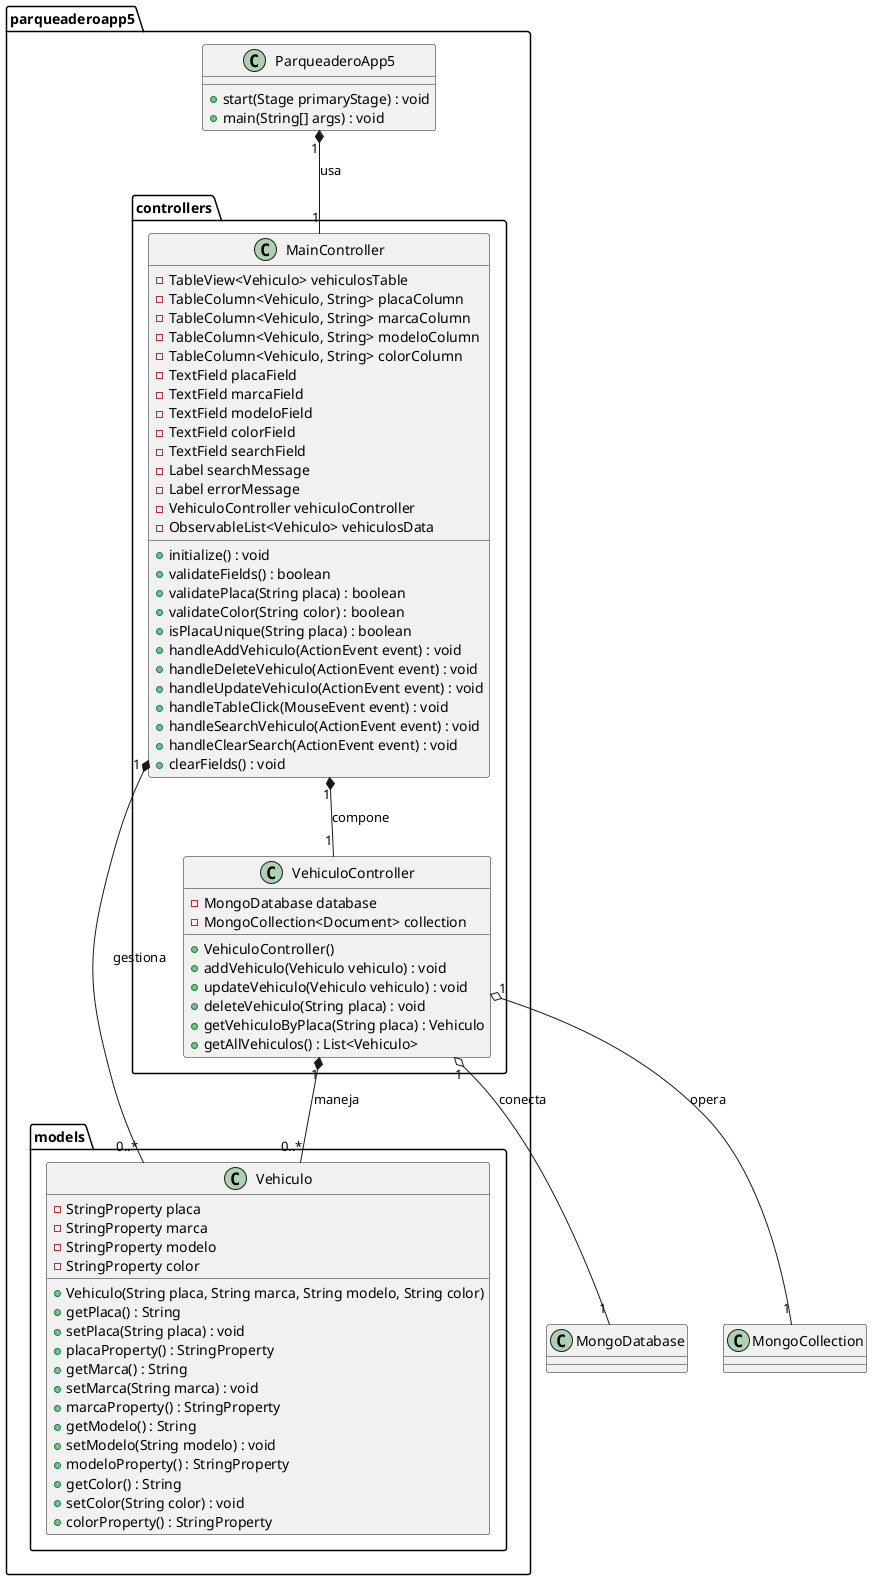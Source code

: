@startuml
package parqueaderoapp5 {

    class ParqueaderoApp5 {
        +start(Stage primaryStage) : void
        +main(String[] args) : void
    }

    package controllers {
        class MainController {
            -TableView<Vehiculo> vehiculosTable
            -TableColumn<Vehiculo, String> placaColumn
            -TableColumn<Vehiculo, String> marcaColumn
            -TableColumn<Vehiculo, String> modeloColumn
            -TableColumn<Vehiculo, String> colorColumn
            -TextField placaField
            -TextField marcaField
            -TextField modeloField
            -TextField colorField
            -TextField searchField
            -Label searchMessage
            -Label errorMessage
            -VehiculoController vehiculoController
            -ObservableList<Vehiculo> vehiculosData

            +initialize() : void
            +validateFields() : boolean
            +validatePlaca(String placa) : boolean
            +validateColor(String color) : boolean
            +isPlacaUnique(String placa) : boolean
            +handleAddVehiculo(ActionEvent event) : void
            +handleDeleteVehiculo(ActionEvent event) : void
            +handleUpdateVehiculo(ActionEvent event) : void
            +handleTableClick(MouseEvent event) : void
            +handleSearchVehiculo(ActionEvent event) : void
            +handleClearSearch(ActionEvent event) : void
            +clearFields() : void
        }

        class VehiculoController {
            -MongoDatabase database
            -MongoCollection<Document> collection

            +VehiculoController()
            +addVehiculo(Vehiculo vehiculo) : void
            +updateVehiculo(Vehiculo vehiculo) : void
            +deleteVehiculo(String placa) : void
            +getVehiculoByPlaca(String placa) : Vehiculo
            +getAllVehiculos() : List<Vehiculo>
        }
    }

    package models {
        class Vehiculo {
            -StringProperty placa
            -StringProperty marca
            -StringProperty modelo
            -StringProperty color

            +Vehiculo(String placa, String marca, String modelo, String color)
            +getPlaca() : String
            +setPlaca(String placa) : void
            +placaProperty() : StringProperty
            +getMarca() : String
            +setMarca(String marca) : void
            +marcaProperty() : StringProperty
            +getModelo() : String
            +setModelo(String modelo) : void
            +modeloProperty() : StringProperty
            +getColor() : String
            +setColor(String color) : void
            +colorProperty() : StringProperty
        }
    }
}

ParqueaderoApp5 "1" *-- "1" MainController : usa
MainController "1" *-- "1" VehiculoController : compone
MainController "1" *-- "0..*" Vehiculo : gestiona
VehiculoController "1" *-- "0..*" Vehiculo : maneja
VehiculoController "1" o-- "1" MongoDatabase : conecta
VehiculoController "1" o-- "1" MongoCollection : opera
@enduml